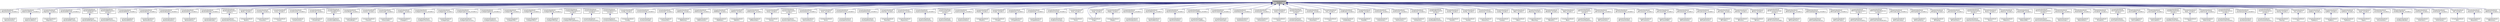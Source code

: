 digraph "Compiler/boot/build/Flags.h"
{
  edge [fontname="Helvetica",fontsize="10",labelfontname="Helvetica",labelfontsize="10"];
  node [fontname="Helvetica",fontsize="10",shape=record];
  Node6 [label="Compiler/boot/build\l/Flags.h",height=0.2,width=0.4,color="black", fillcolor="grey75", style="filled", fontcolor="black"];
  Node6 -> Node7 [dir="back",color="midnightblue",fontsize="10",style="solid",fontname="Helvetica"];
  Node7 [label="Compiler/boot/build\l/AbsynDumpTpl_includes.h",height=0.2,width=0.4,color="black", fillcolor="white", style="filled",URL="$d0/d09/_absyn_dump_tpl__includes_8h.html"];
  Node7 -> Node8 [dir="back",color="midnightblue",fontsize="10",style="solid",fontname="Helvetica"];
  Node8 [label="Compiler/boot/build\l/AbsynDumpTpl.c",height=0.2,width=0.4,color="black", fillcolor="white", style="filled",URL="$d8/d18/_absyn_dump_tpl_8c.html"];
  Node6 -> Node9 [dir="back",color="midnightblue",fontsize="10",style="solid",fontname="Helvetica"];
  Node9 [label="Compiler/boot/build\l/AdjacencyMatrix_includes.h",height=0.2,width=0.4,color="black", fillcolor="white", style="filled",URL="$d6/ddb/_adjacency_matrix__includes_8h.html"];
  Node9 -> Node10 [dir="back",color="midnightblue",fontsize="10",style="solid",fontname="Helvetica"];
  Node10 [label="Compiler/boot/build\l/AdjacencyMatrix.c",height=0.2,width=0.4,color="black", fillcolor="white", style="filled",URL="$db/d1c/_adjacency_matrix_8c.html"];
  Node6 -> Node11 [dir="back",color="midnightblue",fontsize="10",style="solid",fontname="Helvetica"];
  Node11 [label="Compiler/boot/build\l/Algorithm_includes.h",height=0.2,width=0.4,color="black", fillcolor="white", style="filled",URL="$d9/de3/_algorithm__includes_8h.html"];
  Node11 -> Node12 [dir="back",color="midnightblue",fontsize="10",style="solid",fontname="Helvetica"];
  Node12 [label="Compiler/boot/build\l/Algorithm.c",height=0.2,width=0.4,color="black", fillcolor="white", style="filled",URL="$d7/dda/_algorithm_8c.html"];
  Node6 -> Node13 [dir="back",color="midnightblue",fontsize="10",style="solid",fontname="Helvetica"];
  Node13 [label="Compiler/boot/build\l/BackendDAECreate_includes.h",height=0.2,width=0.4,color="black", fillcolor="white", style="filled",URL="$df/ddd/_backend_d_a_e_create__includes_8h.html"];
  Node13 -> Node14 [dir="back",color="midnightblue",fontsize="10",style="solid",fontname="Helvetica"];
  Node14 [label="Compiler/boot/build\l/BackendDAECreate.c",height=0.2,width=0.4,color="black", fillcolor="white", style="filled",URL="$d7/d3b/_backend_d_a_e_create_8c.html"];
  Node6 -> Node15 [dir="back",color="midnightblue",fontsize="10",style="solid",fontname="Helvetica"];
  Node15 [label="Compiler/boot/build\l/BackendDAEOptimize\l_includes.h",height=0.2,width=0.4,color="black", fillcolor="white", style="filled",URL="$de/df7/_backend_d_a_e_optimize__includes_8h.html"];
  Node15 -> Node16 [dir="back",color="midnightblue",fontsize="10",style="solid",fontname="Helvetica"];
  Node16 [label="Compiler/boot/build\l/BackendDAEOptimize.c",height=0.2,width=0.4,color="black", fillcolor="white", style="filled",URL="$de/d7d/_backend_d_a_e_optimize_8c.html"];
  Node6 -> Node17 [dir="back",color="midnightblue",fontsize="10",style="solid",fontname="Helvetica"];
  Node17 [label="Compiler/boot/build\l/BackendDAETransform\l_includes.h",height=0.2,width=0.4,color="black", fillcolor="white", style="filled",URL="$df/dd6/_backend_d_a_e_transform__includes_8h.html"];
  Node17 -> Node18 [dir="back",color="midnightblue",fontsize="10",style="solid",fontname="Helvetica"];
  Node18 [label="Compiler/boot/build\l/BackendDAETransform.c",height=0.2,width=0.4,color="black", fillcolor="white", style="filled",URL="$da/da1/_backend_d_a_e_transform_8c.html"];
  Node6 -> Node19 [dir="back",color="midnightblue",fontsize="10",style="solid",fontname="Helvetica"];
  Node19 [label="Compiler/boot/build\l/BackendDAEUtil_includes.h",height=0.2,width=0.4,color="black", fillcolor="white", style="filled",URL="$d1/d86/_backend_d_a_e_util__includes_8h.html"];
  Node19 -> Node20 [dir="back",color="midnightblue",fontsize="10",style="solid",fontname="Helvetica"];
  Node20 [label="Compiler/boot/build\l/BackendDAEUtil.c",height=0.2,width=0.4,color="black", fillcolor="white", style="filled",URL="$d4/dac/_backend_d_a_e_util_8c.html"];
  Node6 -> Node21 [dir="back",color="midnightblue",fontsize="10",style="solid",fontname="Helvetica"];
  Node21 [label="Compiler/boot/build\l/BackendDump_includes.h",height=0.2,width=0.4,color="black", fillcolor="white", style="filled",URL="$d3/d69/_backend_dump__includes_8h.html"];
  Node21 -> Node22 [dir="back",color="midnightblue",fontsize="10",style="solid",fontname="Helvetica"];
  Node22 [label="Compiler/boot/build\l/BackendDump.c",height=0.2,width=0.4,color="black", fillcolor="white", style="filled",URL="$d0/df5/_backend_dump_8c.html"];
  Node6 -> Node23 [dir="back",color="midnightblue",fontsize="10",style="solid",fontname="Helvetica"];
  Node23 [label="Compiler/boot/build\l/BackendEquation_includes.h",height=0.2,width=0.4,color="black", fillcolor="white", style="filled",URL="$de/d27/_backend_equation__includes_8h.html"];
  Node23 -> Node24 [dir="back",color="midnightblue",fontsize="10",style="solid",fontname="Helvetica"];
  Node24 [label="Compiler/boot/build\l/BackendEquation.c",height=0.2,width=0.4,color="black", fillcolor="white", style="filled",URL="$d2/ddf/_backend_equation_8c.html"];
  Node6 -> Node25 [dir="back",color="midnightblue",fontsize="10",style="solid",fontname="Helvetica"];
  Node25 [label="Compiler/boot/build\l/BackendInline_includes.h",height=0.2,width=0.4,color="black", fillcolor="white", style="filled",URL="$d8/d70/_backend_inline__includes_8h.html"];
  Node25 -> Node26 [dir="back",color="midnightblue",fontsize="10",style="solid",fontname="Helvetica"];
  Node26 [label="Compiler/boot/build\l/BackendInline.c",height=0.2,width=0.4,color="black", fillcolor="white", style="filled",URL="$d0/d9b/_backend_inline_8c.html"];
  Node6 -> Node27 [dir="back",color="midnightblue",fontsize="10",style="solid",fontname="Helvetica"];
  Node27 [label="Compiler/boot/build\l/BackendVariable_includes.h",height=0.2,width=0.4,color="black", fillcolor="white", style="filled",URL="$df/df6/_backend_variable__includes_8h.html"];
  Node27 -> Node28 [dir="back",color="midnightblue",fontsize="10",style="solid",fontname="Helvetica"];
  Node28 [label="Compiler/boot/build\l/BackendVariable.c",height=0.2,width=0.4,color="black", fillcolor="white", style="filled",URL="$dd/db3/_backend_variable_8c.html"];
  Node6 -> Node29 [dir="back",color="midnightblue",fontsize="10",style="solid",fontname="Helvetica"];
  Node29 [label="Compiler/boot/build\l/BackendVarTransform\l_includes.h",height=0.2,width=0.4,color="black", fillcolor="white", style="filled",URL="$d3/dab/_backend_var_transform__includes_8h.html"];
  Node29 -> Node30 [dir="back",color="midnightblue",fontsize="10",style="solid",fontname="Helvetica"];
  Node30 [label="Compiler/boot/build\l/BackendVarTransform.c",height=0.2,width=0.4,color="black", fillcolor="white", style="filled",URL="$db/dee/_backend_var_transform_8c.html"];
  Node6 -> Node31 [dir="back",color="midnightblue",fontsize="10",style="solid",fontname="Helvetica"];
  Node31 [label="Compiler/boot/build\l/Builtin_includes.h",height=0.2,width=0.4,color="black", fillcolor="white", style="filled",URL="$d6/d12/_builtin__includes_8h.html"];
  Node31 -> Node32 [dir="back",color="midnightblue",fontsize="10",style="solid",fontname="Helvetica"];
  Node32 [label="Compiler/boot/build\l/Builtin.c",height=0.2,width=0.4,color="black", fillcolor="white", style="filled",URL="$d4/d60/_builtin_8c.html"];
  Node6 -> Node33 [dir="back",color="midnightblue",fontsize="10",style="solid",fontname="Helvetica"];
  Node33 [label="Compiler/boot/build\l/Causalize_includes.h",height=0.2,width=0.4,color="black", fillcolor="white", style="filled",URL="$d2/da4/_causalize__includes_8h.html"];
  Node33 -> Node34 [dir="back",color="midnightblue",fontsize="10",style="solid",fontname="Helvetica"];
  Node34 [label="Compiler/boot/build\l/Causalize.c",height=0.2,width=0.4,color="black", fillcolor="white", style="filled",URL="$d3/d5d/_causalize_8c.html"];
  Node6 -> Node35 [dir="back",color="midnightblue",fontsize="10",style="solid",fontname="Helvetica"];
  Node35 [label="Compiler/boot/build\l/Ceval_includes.h",height=0.2,width=0.4,color="black", fillcolor="white", style="filled",URL="$d4/d51/_ceval__includes_8h.html"];
  Node35 -> Node36 [dir="back",color="midnightblue",fontsize="10",style="solid",fontname="Helvetica"];
  Node36 [label="Compiler/boot/build\l/Ceval.c",height=0.2,width=0.4,color="black", fillcolor="white", style="filled",URL="$de/d71/_ceval_8c.html"];
  Node6 -> Node37 [dir="back",color="midnightblue",fontsize="10",style="solid",fontname="Helvetica"];
  Node37 [label="Compiler/boot/build\l/CevalFunction_includes.h",height=0.2,width=0.4,color="black", fillcolor="white", style="filled",URL="$d6/d3f/_ceval_function__includes_8h.html"];
  Node37 -> Node38 [dir="back",color="midnightblue",fontsize="10",style="solid",fontname="Helvetica"];
  Node38 [label="Compiler/boot/build\l/CevalFunction.c",height=0.2,width=0.4,color="black", fillcolor="white", style="filled",URL="$d4/d57/_ceval_function_8c.html"];
  Node6 -> Node39 [dir="back",color="midnightblue",fontsize="10",style="solid",fontname="Helvetica"];
  Node39 [label="Compiler/boot/build\l/CevalScript_includes.h",height=0.2,width=0.4,color="black", fillcolor="white", style="filled",URL="$d1/d55/_ceval_script__includes_8h.html"];
  Node39 -> Node40 [dir="back",color="midnightblue",fontsize="10",style="solid",fontname="Helvetica"];
  Node40 [label="Compiler/boot/build\l/CevalScript.c",height=0.2,width=0.4,color="black", fillcolor="white", style="filled",URL="$d6/d82/_ceval_script_8c.html"];
  Node6 -> Node41 [dir="back",color="midnightblue",fontsize="10",style="solid",fontname="Helvetica"];
  Node41 [label="Compiler/boot/build\l/CevalScriptBackend\l_includes.h",height=0.2,width=0.4,color="black", fillcolor="white", style="filled",URL="$df/d81/_ceval_script_backend__includes_8h.html"];
  Node41 -> Node42 [dir="back",color="midnightblue",fontsize="10",style="solid",fontname="Helvetica"];
  Node42 [label="Compiler/boot/build\l/CevalScriptBackend.c",height=0.2,width=0.4,color="black", fillcolor="white", style="filled",URL="$d8/de6/_ceval_script_backend_8c.html"];
  Node6 -> Node43 [dir="back",color="midnightblue",fontsize="10",style="solid",fontname="Helvetica"];
  Node43 [label="Compiler/boot/build\l/CheckModel_includes.h",height=0.2,width=0.4,color="black", fillcolor="white", style="filled",URL="$d8/d6d/_check_model__includes_8h.html"];
  Node43 -> Node44 [dir="back",color="midnightblue",fontsize="10",style="solid",fontname="Helvetica"];
  Node44 [label="Compiler/boot/build\l/CheckModel.c",height=0.2,width=0.4,color="black", fillcolor="white", style="filled",URL="$d1/d2f/_check_model_8c.html"];
  Node6 -> Node45 [dir="back",color="midnightblue",fontsize="10",style="solid",fontname="Helvetica"];
  Node45 [label="Compiler/boot/build\l/ClassInf_includes.h",height=0.2,width=0.4,color="black", fillcolor="white", style="filled",URL="$df/dd1/_class_inf__includes_8h.html"];
  Node45 -> Node46 [dir="back",color="midnightblue",fontsize="10",style="solid",fontname="Helvetica"];
  Node46 [label="Compiler/boot/build\l/ClassInf.c",height=0.2,width=0.4,color="black", fillcolor="white", style="filled",URL="$d4/d47/_class_inf_8c.html"];
  Node6 -> Node47 [dir="back",color="midnightblue",fontsize="10",style="solid",fontname="Helvetica"];
  Node47 [label="Compiler/boot/build\l/ClassLoader_includes.h",height=0.2,width=0.4,color="black", fillcolor="white", style="filled",URL="$df/d2f/_class_loader__includes_8h.html"];
  Node47 -> Node48 [dir="back",color="midnightblue",fontsize="10",style="solid",fontname="Helvetica"];
  Node48 [label="Compiler/boot/build\l/ClassLoader.c",height=0.2,width=0.4,color="black", fillcolor="white", style="filled",URL="$db/da3/_class_loader_8c.html"];
  Node6 -> Node49 [dir="back",color="midnightblue",fontsize="10",style="solid",fontname="Helvetica"];
  Node49 [label="Compiler/boot/build\l/CodegenC_includes.h",height=0.2,width=0.4,color="black", fillcolor="white", style="filled",URL="$d0/d8c/_codegen_c__includes_8h.html"];
  Node49 -> Node50 [dir="back",color="midnightblue",fontsize="10",style="solid",fontname="Helvetica"];
  Node50 [label="Compiler/boot/build\l/CodegenC.c",height=0.2,width=0.4,color="black", fillcolor="white", style="filled",URL="$d4/ddb/_codegen_c_8c.html"];
  Node6 -> Node51 [dir="back",color="midnightblue",fontsize="10",style="solid",fontname="Helvetica"];
  Node51 [label="Compiler/boot/build\l/CodegenCFunctions_includes.h",height=0.2,width=0.4,color="black", fillcolor="white", style="filled",URL="$da/d48/_codegen_c_functions__includes_8h.html"];
  Node51 -> Node52 [dir="back",color="midnightblue",fontsize="10",style="solid",fontname="Helvetica"];
  Node52 [label="Compiler/boot/build\l/CodegenCFunctions.c",height=0.2,width=0.4,color="black", fillcolor="white", style="filled",URL="$de/df6/_codegen_c_functions_8c.html"];
  Node6 -> Node53 [dir="back",color="midnightblue",fontsize="10",style="solid",fontname="Helvetica"];
  Node53 [label="Compiler/boot/build\l/CodegenCpp_includes.h",height=0.2,width=0.4,color="black", fillcolor="white", style="filled",URL="$d0/d4c/_codegen_cpp__includes_8h.html"];
  Node53 -> Node54 [dir="back",color="midnightblue",fontsize="10",style="solid",fontname="Helvetica"];
  Node54 [label="Compiler/boot/build\l/CodegenCpp.c",height=0.2,width=0.4,color="black", fillcolor="white", style="filled",URL="$d0/df9/_codegen_cpp_8c.html"];
  Node6 -> Node55 [dir="back",color="midnightblue",fontsize="10",style="solid",fontname="Helvetica"];
  Node55 [label="Compiler/boot/build\l/CodegenCppCommon_includes.h",height=0.2,width=0.4,color="black", fillcolor="white", style="filled",URL="$da/db9/_codegen_cpp_common__includes_8h.html"];
  Node55 -> Node56 [dir="back",color="midnightblue",fontsize="10",style="solid",fontname="Helvetica"];
  Node56 [label="Compiler/boot/build\l/CodegenCppCommon.c",height=0.2,width=0.4,color="black", fillcolor="white", style="filled",URL="$df/da2/_codegen_cpp_common_8c.html"];
  Node6 -> Node57 [dir="back",color="midnightblue",fontsize="10",style="solid",fontname="Helvetica"];
  Node57 [label="Compiler/boot/build\l/CodegenCppHpcom_includes.h",height=0.2,width=0.4,color="black", fillcolor="white", style="filled",URL="$de/ddc/_codegen_cpp_hpcom__includes_8h.html"];
  Node57 -> Node58 [dir="back",color="midnightblue",fontsize="10",style="solid",fontname="Helvetica"];
  Node58 [label="Compiler/boot/build\l/CodegenCppHpcom.c",height=0.2,width=0.4,color="black", fillcolor="white", style="filled",URL="$df/ddf/_codegen_cpp_hpcom_8c.html"];
  Node6 -> Node59 [dir="back",color="midnightblue",fontsize="10",style="solid",fontname="Helvetica"];
  Node59 [label="Compiler/boot/build\l/CodegenFMU_includes.h",height=0.2,width=0.4,color="black", fillcolor="white", style="filled",URL="$d6/d6a/_codegen_f_m_u__includes_8h.html"];
  Node59 -> Node60 [dir="back",color="midnightblue",fontsize="10",style="solid",fontname="Helvetica"];
  Node60 [label="Compiler/boot/build\l/CodegenFMU.c",height=0.2,width=0.4,color="black", fillcolor="white", style="filled",URL="$de/dab/_codegen_f_m_u_8c.html"];
  Node6 -> Node61 [dir="back",color="midnightblue",fontsize="10",style="solid",fontname="Helvetica"];
  Node61 [label="Compiler/boot/build\l/CodegenFMU2_includes.h",height=0.2,width=0.4,color="black", fillcolor="white", style="filled",URL="$d6/d27/_codegen_f_m_u2__includes_8h.html"];
  Node61 -> Node62 [dir="back",color="midnightblue",fontsize="10",style="solid",fontname="Helvetica"];
  Node62 [label="Compiler/boot/build\l/CodegenFMU2.c",height=0.2,width=0.4,color="black", fillcolor="white", style="filled",URL="$d7/d7b/_codegen_f_m_u2_8c.html"];
  Node6 -> Node63 [dir="back",color="midnightblue",fontsize="10",style="solid",fontname="Helvetica"];
  Node63 [label="Compiler/boot/build\l/CodegenFMUCpp_includes.h",height=0.2,width=0.4,color="black", fillcolor="white", style="filled",URL="$d6/df0/_codegen_f_m_u_cpp__includes_8h.html"];
  Node63 -> Node64 [dir="back",color="midnightblue",fontsize="10",style="solid",fontname="Helvetica"];
  Node64 [label="Compiler/boot/build\l/CodegenFMUCpp.c",height=0.2,width=0.4,color="black", fillcolor="white", style="filled",URL="$de/df5/_codegen_f_m_u_cpp_8c.html"];
  Node6 -> Node65 [dir="back",color="midnightblue",fontsize="10",style="solid",fontname="Helvetica"];
  Node65 [label="Compiler/boot/build\l/CodegenFMUCppHpcom\l_includes.h",height=0.2,width=0.4,color="black", fillcolor="white", style="filled",URL="$d4/d61/_codegen_f_m_u_cpp_hpcom__includes_8h.html"];
  Node65 -> Node66 [dir="back",color="midnightblue",fontsize="10",style="solid",fontname="Helvetica"];
  Node66 [label="Compiler/boot/build\l/CodegenFMUCppHpcom.c",height=0.2,width=0.4,color="black", fillcolor="white", style="filled",URL="$de/da8/_codegen_f_m_u_cpp_hpcom_8c.html"];
  Node6 -> Node67 [dir="back",color="midnightblue",fontsize="10",style="solid",fontname="Helvetica"];
  Node67 [label="Compiler/boot/build\l/CommonSubExpression\l_includes.h",height=0.2,width=0.4,color="black", fillcolor="white", style="filled",URL="$db/d39/_common_sub_expression__includes_8h.html"];
  Node67 -> Node68 [dir="back",color="midnightblue",fontsize="10",style="solid",fontname="Helvetica"];
  Node68 [label="Compiler/boot/build\l/CommonSubExpression.c",height=0.2,width=0.4,color="black", fillcolor="white", style="filled",URL="$df/d4e/_common_sub_expression_8c.html"];
  Node6 -> Node69 [dir="back",color="midnightblue",fontsize="10",style="solid",fontname="Helvetica"];
  Node69 [label="Compiler/boot/build\l/ComponentReference\l_includes.h",height=0.2,width=0.4,color="black", fillcolor="white", style="filled",URL="$d0/dac/_component_reference__includes_8h.html"];
  Node69 -> Node70 [dir="back",color="midnightblue",fontsize="10",style="solid",fontname="Helvetica"];
  Node70 [label="Compiler/boot/build\l/ComponentReference.c",height=0.2,width=0.4,color="black", fillcolor="white", style="filled",URL="$d9/d14/_component_reference_8c.html"];
  Node6 -> Node71 [dir="back",color="midnightblue",fontsize="10",style="solid",fontname="Helvetica"];
  Node71 [label="Compiler/boot/build\l/Config_includes.h",height=0.2,width=0.4,color="black", fillcolor="white", style="filled",URL="$dc/dff/_config__includes_8h.html"];
  Node71 -> Node72 [dir="back",color="midnightblue",fontsize="10",style="solid",fontname="Helvetica"];
  Node72 [label="Compiler/boot/build\l/Config.c",height=0.2,width=0.4,color="black", fillcolor="white", style="filled",URL="$d1/d5c/_config_8c.html"];
  Node6 -> Node73 [dir="back",color="midnightblue",fontsize="10",style="solid",fontname="Helvetica"];
  Node73 [label="Compiler/boot/build\l/ConnectionGraph_includes.h",height=0.2,width=0.4,color="black", fillcolor="white", style="filled",URL="$d5/d3a/_connection_graph__includes_8h.html"];
  Node73 -> Node74 [dir="back",color="midnightblue",fontsize="10",style="solid",fontname="Helvetica"];
  Node74 [label="Compiler/boot/build\l/ConnectionGraph.c",height=0.2,width=0.4,color="black", fillcolor="white", style="filled",URL="$d9/d4c/_connection_graph_8c.html"];
  Node6 -> Node75 [dir="back",color="midnightblue",fontsize="10",style="solid",fontname="Helvetica"];
  Node75 [label="Compiler/boot/build\l/ConnectUtil_includes.h",height=0.2,width=0.4,color="black", fillcolor="white", style="filled",URL="$dc/d47/_connect_util__includes_8h.html"];
  Node75 -> Node76 [dir="back",color="midnightblue",fontsize="10",style="solid",fontname="Helvetica"];
  Node76 [label="Compiler/boot/build\l/ConnectUtil.c",height=0.2,width=0.4,color="black", fillcolor="white", style="filled",URL="$d3/d5a/_connect_util_8c.html"];
  Node6 -> Node77 [dir="back",color="midnightblue",fontsize="10",style="solid",fontname="Helvetica"];
  Node77 [label="Compiler/boot/build\l/DAEDump_includes.h",height=0.2,width=0.4,color="black", fillcolor="white", style="filled",URL="$d4/dfa/_d_a_e_dump__includes_8h.html"];
  Node77 -> Node78 [dir="back",color="midnightblue",fontsize="10",style="solid",fontname="Helvetica"];
  Node78 [label="Compiler/boot/build\l/DAEDump.c",height=0.2,width=0.4,color="black", fillcolor="white", style="filled",URL="$d6/de3/_d_a_e_dump_8c.html"];
  Node6 -> Node79 [dir="back",color="midnightblue",fontsize="10",style="solid",fontname="Helvetica"];
  Node79 [label="Compiler/boot/build\l/DAEDumpTpl_includes.h",height=0.2,width=0.4,color="black", fillcolor="white", style="filled",URL="$d8/dee/_d_a_e_dump_tpl__includes_8h.html"];
  Node79 -> Node80 [dir="back",color="midnightblue",fontsize="10",style="solid",fontname="Helvetica"];
  Node80 [label="Compiler/boot/build\l/DAEDumpTpl.c",height=0.2,width=0.4,color="black", fillcolor="white", style="filled",URL="$dd/d24/_d_a_e_dump_tpl_8c.html"];
  Node6 -> Node81 [dir="back",color="midnightblue",fontsize="10",style="solid",fontname="Helvetica"];
  Node81 [label="Compiler/boot/build\l/DAEMode_includes.h",height=0.2,width=0.4,color="black", fillcolor="white", style="filled",URL="$dd/de0/_d_a_e_mode__includes_8h.html"];
  Node81 -> Node82 [dir="back",color="midnightblue",fontsize="10",style="solid",fontname="Helvetica"];
  Node82 [label="Compiler/boot/build\l/DAEMode.c",height=0.2,width=0.4,color="black", fillcolor="white", style="filled",URL="$de/d51/_d_a_e_mode_8c.html"];
  Node6 -> Node83 [dir="back",color="midnightblue",fontsize="10",style="solid",fontname="Helvetica"];
  Node83 [label="Compiler/boot/build\l/DAEUtil_includes.h",height=0.2,width=0.4,color="black", fillcolor="white", style="filled",URL="$dd/db4/_d_a_e_util__includes_8h.html"];
  Node83 -> Node84 [dir="back",color="midnightblue",fontsize="10",style="solid",fontname="Helvetica"];
  Node84 [label="Compiler/boot/build\l/DAEUtil.c",height=0.2,width=0.4,color="black", fillcolor="white", style="filled",URL="$d0/d29/_d_a_e_util_8c.html"];
  Node6 -> Node85 [dir="back",color="midnightblue",fontsize="10",style="solid",fontname="Helvetica"];
  Node85 [label="Compiler/boot/build\l/Differentiate_includes.h",height=0.2,width=0.4,color="black", fillcolor="white", style="filled",URL="$d1/db0/_differentiate__includes_8h.html"];
  Node85 -> Node86 [dir="back",color="midnightblue",fontsize="10",style="solid",fontname="Helvetica"];
  Node86 [label="Compiler/boot/build\l/Differentiate.c",height=0.2,width=0.4,color="black", fillcolor="white", style="filled",URL="$d1/dcb/_differentiate_8c.html"];
  Node6 -> Node87 [dir="back",color="midnightblue",fontsize="10",style="solid",fontname="Helvetica"];
  Node87 [label="Compiler/boot/build\l/Dump_includes.h",height=0.2,width=0.4,color="black", fillcolor="white", style="filled",URL="$d1/dc7/_dump__includes_8h.html"];
  Node87 -> Node88 [dir="back",color="midnightblue",fontsize="10",style="solid",fontname="Helvetica"];
  Node88 [label="Compiler/boot/build\l/Dump.c",height=0.2,width=0.4,color="black", fillcolor="white", style="filled",URL="$d8/d4d/_dump_8c.html"];
  Node6 -> Node89 [dir="back",color="midnightblue",fontsize="10",style="solid",fontname="Helvetica"];
  Node89 [label="Compiler/boot/build\l/DynamicOptimization\l_includes.h",height=0.2,width=0.4,color="black", fillcolor="white", style="filled",URL="$d4/d42/_dynamic_optimization__includes_8h.html"];
  Node89 -> Node90 [dir="back",color="midnightblue",fontsize="10",style="solid",fontname="Helvetica"];
  Node90 [label="Compiler/boot/build\l/DynamicOptimization.c",height=0.2,width=0.4,color="black", fillcolor="white", style="filled",URL="$d7/dce/_dynamic_optimization_8c.html"];
  Node6 -> Node91 [dir="back",color="midnightblue",fontsize="10",style="solid",fontname="Helvetica"];
  Node91 [label="Compiler/boot/build\l/ElementSource_includes.h",height=0.2,width=0.4,color="black", fillcolor="white", style="filled",URL="$d7/dc3/_element_source__includes_8h.html"];
  Node91 -> Node92 [dir="back",color="midnightblue",fontsize="10",style="solid",fontname="Helvetica"];
  Node92 [label="Compiler/boot/build\l/ElementSource.c",height=0.2,width=0.4,color="black", fillcolor="white", style="filled",URL="$dc/dd3/_element_source_8c.html"];
  Node6 -> Node93 [dir="back",color="midnightblue",fontsize="10",style="solid",fontname="Helvetica"];
  Node93 [label="Compiler/boot/build\l/Error_includes.h",height=0.2,width=0.4,color="black", fillcolor="white", style="filled",URL="$de/dc2/_error__includes_8h.html"];
  Node93 -> Node94 [dir="back",color="midnightblue",fontsize="10",style="solid",fontname="Helvetica"];
  Node94 [label="Compiler/boot/build\l/Error.c",height=0.2,width=0.4,color="black", fillcolor="white", style="filled",URL="$db/da1/_compiler_2boot_2build_2error_8c.html"];
  Node6 -> Node95 [dir="back",color="midnightblue",fontsize="10",style="solid",fontname="Helvetica"];
  Node95 [label="Compiler/boot/build\l/EvaluateFunctions_includes.h",height=0.2,width=0.4,color="black", fillcolor="white", style="filled",URL="$d7/d25/_evaluate_functions__includes_8h.html"];
  Node95 -> Node96 [dir="back",color="midnightblue",fontsize="10",style="solid",fontname="Helvetica"];
  Node96 [label="Compiler/boot/build\l/EvaluateFunctions.c",height=0.2,width=0.4,color="black", fillcolor="white", style="filled",URL="$d3/d4a/_evaluate_functions_8c.html"];
  Node6 -> Node97 [dir="back",color="midnightblue",fontsize="10",style="solid",fontname="Helvetica"];
  Node97 [label="Compiler/boot/build\l/EvaluateParameter_includes.h",height=0.2,width=0.4,color="black", fillcolor="white", style="filled",URL="$df/dde/_evaluate_parameter__includes_8h.html"];
  Node97 -> Node98 [dir="back",color="midnightblue",fontsize="10",style="solid",fontname="Helvetica"];
  Node98 [label="Compiler/boot/build\l/EvaluateParameter.c",height=0.2,width=0.4,color="black", fillcolor="white", style="filled",URL="$d1/d5c/_evaluate_parameter_8c.html"];
  Node6 -> Node99 [dir="back",color="midnightblue",fontsize="10",style="solid",fontname="Helvetica"];
  Node99 [label="Compiler/boot/build\l/ExecStat_includes.h",height=0.2,width=0.4,color="black", fillcolor="white", style="filled",URL="$d8/d66/_exec_stat__includes_8h.html"];
  Node99 -> Node100 [dir="back",color="midnightblue",fontsize="10",style="solid",fontname="Helvetica"];
  Node100 [label="Compiler/boot/build\l/ExecStat.c",height=0.2,width=0.4,color="black", fillcolor="white", style="filled",URL="$df/ded/_exec_stat_8c.html"];
  Node6 -> Node101 [dir="back",color="midnightblue",fontsize="10",style="solid",fontname="Helvetica"];
  Node101 [label="Compiler/boot/build\l/Expression_includes.h",height=0.2,width=0.4,color="black", fillcolor="white", style="filled",URL="$de/d1a/_expression__includes_8h.html"];
  Node101 -> Node102 [dir="back",color="midnightblue",fontsize="10",style="solid",fontname="Helvetica"];
  Node102 [label="Compiler/boot/build\l/Expression.c",height=0.2,width=0.4,color="black", fillcolor="white", style="filled",URL="$d1/d08/_expression_8c.html"];
  Node6 -> Node103 [dir="back",color="midnightblue",fontsize="10",style="solid",fontname="Helvetica"];
  Node103 [label="Compiler/boot/build\l/ExpressionDumpTpl_includes.h",height=0.2,width=0.4,color="black", fillcolor="white", style="filled",URL="$d6/d43/_expression_dump_tpl__includes_8h.html"];
  Node103 -> Node104 [dir="back",color="midnightblue",fontsize="10",style="solid",fontname="Helvetica"];
  Node104 [label="Compiler/boot/build\l/ExpressionDumpTpl.c",height=0.2,width=0.4,color="black", fillcolor="white", style="filled",URL="$d3/d40/_expression_dump_tpl_8c.html"];
  Node6 -> Node105 [dir="back",color="midnightblue",fontsize="10",style="solid",fontname="Helvetica"];
  Node105 [label="Compiler/boot/build\l/ExpressionSimplify\l_includes.h",height=0.2,width=0.4,color="black", fillcolor="white", style="filled",URL="$da/dd8/_expression_simplify__includes_8h.html"];
  Node105 -> Node106 [dir="back",color="midnightblue",fontsize="10",style="solid",fontname="Helvetica"];
  Node106 [label="Compiler/boot/build\l/ExpressionSimplify.c",height=0.2,width=0.4,color="black", fillcolor="white", style="filled",URL="$d3/da5/_expression_simplify_8c.html"];
  Node6 -> Node107 [dir="back",color="midnightblue",fontsize="10",style="solid",fontname="Helvetica"];
  Node107 [label="Compiler/boot/build\l/ExpressionSolve_includes.h",height=0.2,width=0.4,color="black", fillcolor="white", style="filled",URL="$da/d8b/_expression_solve__includes_8h.html"];
  Node107 -> Node108 [dir="back",color="midnightblue",fontsize="10",style="solid",fontname="Helvetica"];
  Node108 [label="Compiler/boot/build\l/ExpressionSolve.c",height=0.2,width=0.4,color="black", fillcolor="white", style="filled",URL="$d1/d87/_expression_solve_8c.html"];
  Node6 -> Node109 [dir="back",color="midnightblue",fontsize="10",style="solid",fontname="Helvetica"];
  Node109 [label="Compiler/boot/build\l/FBuiltin_includes.h",height=0.2,width=0.4,color="black", fillcolor="white", style="filled",URL="$dc/d74/_f_builtin__includes_8h.html"];
  Node109 -> Node110 [dir="back",color="midnightblue",fontsize="10",style="solid",fontname="Helvetica"];
  Node110 [label="Compiler/boot/build\l/FBuiltin.c",height=0.2,width=0.4,color="black", fillcolor="white", style="filled",URL="$d7/d1c/_f_builtin_8c.html"];
  Node6 -> Node111 [dir="back",color="midnightblue",fontsize="10",style="solid",fontname="Helvetica"];
  Node111 [label="Compiler/boot/build\l/FGraph_includes.h",height=0.2,width=0.4,color="black", fillcolor="white", style="filled",URL="$d3/d9b/_f_graph__includes_8h.html"];
  Node111 -> Node112 [dir="back",color="midnightblue",fontsize="10",style="solid",fontname="Helvetica"];
  Node112 [label="Compiler/boot/build\l/FGraph.c",height=0.2,width=0.4,color="black", fillcolor="white", style="filled",URL="$d8/de4/_f_graph_8c.html"];
  Node6 -> Node113 [dir="back",color="midnightblue",fontsize="10",style="solid",fontname="Helvetica"];
  Node113 [label="Compiler/boot/build\l/FGraphDump_includes.h",height=0.2,width=0.4,color="black", fillcolor="white", style="filled",URL="$db/d52/_f_graph_dump__includes_8h.html"];
  Node113 -> Node114 [dir="back",color="midnightblue",fontsize="10",style="solid",fontname="Helvetica"];
  Node114 [label="Compiler/boot/build\l/FGraphDump.c",height=0.2,width=0.4,color="black", fillcolor="white", style="filled",URL="$de/d20/_f_graph_dump_8c.html"];
  Node6 -> Node115 [dir="back",color="midnightblue",fontsize="10",style="solid",fontname="Helvetica"];
  Node115 [label="Compiler/boot/build\l/FGraphStream_includes.h",height=0.2,width=0.4,color="black", fillcolor="white", style="filled",URL="$d7/d5a/_f_graph_stream__includes_8h.html"];
  Node115 -> Node116 [dir="back",color="midnightblue",fontsize="10",style="solid",fontname="Helvetica"];
  Node116 [label="Compiler/boot/build\l/FGraphStream.c",height=0.2,width=0.4,color="black", fillcolor="white", style="filled",URL="$db/d5a/_f_graph_stream_8c.html"];
  Node6 -> Node117 [dir="back",color="midnightblue",fontsize="10",style="solid",fontname="Helvetica"];
  Node117 [label="Compiler/boot/build\l/FindZeroCrossings_includes.h",height=0.2,width=0.4,color="black", fillcolor="white", style="filled",URL="$d4/da3/_find_zero_crossings__includes_8h.html"];
  Node117 -> Node118 [dir="back",color="midnightblue",fontsize="10",style="solid",fontname="Helvetica"];
  Node118 [label="Compiler/boot/build\l/FindZeroCrossings.c",height=0.2,width=0.4,color="black", fillcolor="white", style="filled",URL="$dc/d5a/_find_zero_crossings_8c.html"];
  Node6 -> Node119 [dir="back",color="midnightblue",fontsize="10",style="solid",fontname="Helvetica"];
  Node119 [label="Compiler/boot/build\l/FInst_includes.h",height=0.2,width=0.4,color="black", fillcolor="white", style="filled",URL="$de/dcd/_f_inst__includes_8h.html"];
  Node119 -> Node120 [dir="back",color="midnightblue",fontsize="10",style="solid",fontname="Helvetica"];
  Node120 [label="Compiler/boot/build\l/FInst.c",height=0.2,width=0.4,color="black", fillcolor="white", style="filled",URL="$d4/d31/_f_inst_8c.html"];
  Node6 -> Node121 [dir="back",color="midnightblue",fontsize="10",style="solid",fontname="Helvetica"];
  Node121 [label="Compiler/boot/build\l/Flags.c",height=0.2,width=0.4,color="black", fillcolor="white", style="filled",URL="$d3/db3/_flags_8c.html"];
  Node6 -> Node122 [dir="back",color="midnightblue",fontsize="10",style="solid",fontname="Helvetica"];
  Node122 [label="Compiler/boot/build\l/Flags_includes.h",height=0.2,width=0.4,color="black", fillcolor="white", style="filled",URL="$d5/dde/_flags__includes_8h.html"];
  Node122 -> Node121 [dir="back",color="midnightblue",fontsize="10",style="solid",fontname="Helvetica"];
  Node6 -> Node123 [dir="back",color="midnightblue",fontsize="10",style="solid",fontname="Helvetica"];
  Node123 [label="Compiler/boot/build\l/FNode_includes.h",height=0.2,width=0.4,color="black", fillcolor="white", style="filled",URL="$d9/d02/_f_node__includes_8h.html"];
  Node123 -> Node124 [dir="back",color="midnightblue",fontsize="10",style="solid",fontname="Helvetica"];
  Node124 [label="Compiler/boot/build\l/FNode.c",height=0.2,width=0.4,color="black", fillcolor="white", style="filled",URL="$d2/d0f/_f_node_8c.html"];
  Node6 -> Node125 [dir="back",color="midnightblue",fontsize="10",style="solid",fontname="Helvetica"];
  Node125 [label="Compiler/boot/build\l/HpcOmEqSystems_includes.h",height=0.2,width=0.4,color="black", fillcolor="white", style="filled",URL="$d7/d10/_hpc_om_eq_systems__includes_8h.html"];
  Node125 -> Node126 [dir="back",color="midnightblue",fontsize="10",style="solid",fontname="Helvetica"];
  Node126 [label="Compiler/boot/build\l/HpcOmEqSystems.c",height=0.2,width=0.4,color="black", fillcolor="white", style="filled",URL="$d2/d0b/_hpc_om_eq_systems_8c.html"];
  Node6 -> Node127 [dir="back",color="midnightblue",fontsize="10",style="solid",fontname="Helvetica"];
  Node127 [label="Compiler/boot/build\l/HpcOmMemory_includes.h",height=0.2,width=0.4,color="black", fillcolor="white", style="filled",URL="$d6/de6/_hpc_om_memory__includes_8h.html"];
  Node127 -> Node128 [dir="back",color="midnightblue",fontsize="10",style="solid",fontname="Helvetica"];
  Node128 [label="Compiler/boot/build\l/HpcOmMemory.c",height=0.2,width=0.4,color="black", fillcolor="white", style="filled",URL="$d5/da6/_hpc_om_memory_8c.html"];
  Node6 -> Node129 [dir="back",color="midnightblue",fontsize="10",style="solid",fontname="Helvetica"];
  Node129 [label="Compiler/boot/build\l/HpcOmScheduler_includes.h",height=0.2,width=0.4,color="black", fillcolor="white", style="filled",URL="$d7/d2a/_hpc_om_scheduler__includes_8h.html"];
  Node129 -> Node130 [dir="back",color="midnightblue",fontsize="10",style="solid",fontname="Helvetica"];
  Node130 [label="Compiler/boot/build\l/HpcOmScheduler.c",height=0.2,width=0.4,color="black", fillcolor="white", style="filled",URL="$d8/dd0/_hpc_om_scheduler_8c.html"];
  Node6 -> Node131 [dir="back",color="midnightblue",fontsize="10",style="solid",fontname="Helvetica"];
  Node131 [label="Compiler/boot/build\l/HpcOmSimCodeMain_includes.h",height=0.2,width=0.4,color="black", fillcolor="white", style="filled",URL="$d9/d5d/_hpc_om_sim_code_main__includes_8h.html"];
  Node131 -> Node132 [dir="back",color="midnightblue",fontsize="10",style="solid",fontname="Helvetica"];
  Node132 [label="Compiler/boot/build\l/HpcOmSimCodeMain.c",height=0.2,width=0.4,color="black", fillcolor="white", style="filled",URL="$d6/d3a/_hpc_om_sim_code_main_8c.html"];
  Node6 -> Node133 [dir="back",color="midnightblue",fontsize="10",style="solid",fontname="Helvetica"];
  Node133 [label="Compiler/boot/build\l/HpcOmTaskGraph_includes.h",height=0.2,width=0.4,color="black", fillcolor="white", style="filled",URL="$d2/d29/_hpc_om_task_graph__includes_8h.html"];
  Node133 -> Node134 [dir="back",color="midnightblue",fontsize="10",style="solid",fontname="Helvetica"];
  Node134 [label="Compiler/boot/build\l/HpcOmTaskGraph.c",height=0.2,width=0.4,color="black", fillcolor="white", style="filled",URL="$d6/dc2/_hpc_om_task_graph_8c.html"];
  Node6 -> Node135 [dir="back",color="midnightblue",fontsize="10",style="solid",fontname="Helvetica"];
  Node135 [label="Compiler/boot/build\l/IndexReduction_includes.h",height=0.2,width=0.4,color="black", fillcolor="white", style="filled",URL="$dc/d60/_index_reduction__includes_8h.html"];
  Node135 -> Node136 [dir="back",color="midnightblue",fontsize="10",style="solid",fontname="Helvetica"];
  Node136 [label="Compiler/boot/build\l/IndexReduction.c",height=0.2,width=0.4,color="black", fillcolor="white", style="filled",URL="$d5/db8/_index_reduction_8c.html"];
  Node6 -> Node137 [dir="back",color="midnightblue",fontsize="10",style="solid",fontname="Helvetica"];
  Node137 [label="Compiler/boot/build\l/Initialization_includes.h",height=0.2,width=0.4,color="black", fillcolor="white", style="filled",URL="$d4/db1/_initialization__includes_8h.html"];
  Node137 -> Node138 [dir="back",color="midnightblue",fontsize="10",style="solid",fontname="Helvetica"];
  Node138 [label="Compiler/boot/build\l/Initialization.c",height=0.2,width=0.4,color="black", fillcolor="white", style="filled",URL="$d2/dfb/_compiler_2boot_2build_2initialization_8c.html"];
  Node6 -> Node139 [dir="back",color="midnightblue",fontsize="10",style="solid",fontname="Helvetica"];
  Node139 [label="Compiler/boot/build\l/Inline_includes.h",height=0.2,width=0.4,color="black", fillcolor="white", style="filled",URL="$d4/dae/_inline__includes_8h.html"];
  Node139 -> Node140 [dir="back",color="midnightblue",fontsize="10",style="solid",fontname="Helvetica"];
  Node140 [label="Compiler/boot/build\l/Inline.c",height=0.2,width=0.4,color="black", fillcolor="white", style="filled",URL="$df/d94/_inline_8c.html"];
  Node6 -> Node141 [dir="back",color="midnightblue",fontsize="10",style="solid",fontname="Helvetica"];
  Node141 [label="Compiler/boot/build\l/InlineArrayEquations\l_includes.h",height=0.2,width=0.4,color="black", fillcolor="white", style="filled",URL="$d7/d22/_inline_array_equations__includes_8h.html"];
  Node141 -> Node142 [dir="back",color="midnightblue",fontsize="10",style="solid",fontname="Helvetica"];
  Node142 [label="Compiler/boot/build\l/InlineArrayEquations.c",height=0.2,width=0.4,color="black", fillcolor="white", style="filled",URL="$d0/db8/_inline_array_equations_8c.html"];
  Node6 -> Node143 [dir="back",color="midnightblue",fontsize="10",style="solid",fontname="Helvetica"];
  Node143 [label="Compiler/boot/build\l/InnerOuter_includes.h",height=0.2,width=0.4,color="black", fillcolor="white", style="filled",URL="$d3/d87/_inner_outer__includes_8h.html"];
  Node143 -> Node144 [dir="back",color="midnightblue",fontsize="10",style="solid",fontname="Helvetica"];
  Node144 [label="Compiler/boot/build\l/InnerOuter.c",height=0.2,width=0.4,color="black", fillcolor="white", style="filled",URL="$d6/df5/_inner_outer_8c.html"];
  Node6 -> Node145 [dir="back",color="midnightblue",fontsize="10",style="solid",fontname="Helvetica"];
  Node145 [label="Compiler/boot/build\l/Inst_includes.h",height=0.2,width=0.4,color="black", fillcolor="white", style="filled",URL="$df/d7c/_inst__includes_8h.html"];
  Node145 -> Node146 [dir="back",color="midnightblue",fontsize="10",style="solid",fontname="Helvetica"];
  Node146 [label="Compiler/boot/build\l/Inst.c",height=0.2,width=0.4,color="black", fillcolor="white", style="filled",URL="$dd/d26/_inst_8c.html"];
  Node6 -> Node147 [dir="back",color="midnightblue",fontsize="10",style="solid",fontname="Helvetica"];
  Node147 [label="Compiler/boot/build\l/InstBinding_includes.h",height=0.2,width=0.4,color="black", fillcolor="white", style="filled",URL="$db/da6/_inst_binding__includes_8h.html"];
  Node147 -> Node148 [dir="back",color="midnightblue",fontsize="10",style="solid",fontname="Helvetica"];
  Node148 [label="Compiler/boot/build\l/InstBinding.c",height=0.2,width=0.4,color="black", fillcolor="white", style="filled",URL="$dc/dac/_inst_binding_8c.html"];
  Node6 -> Node149 [dir="back",color="midnightblue",fontsize="10",style="solid",fontname="Helvetica"];
  Node149 [label="Compiler/boot/build\l/InstDAE_includes.h",height=0.2,width=0.4,color="black", fillcolor="white", style="filled",URL="$d0/df4/_inst_d_a_e__includes_8h.html"];
  Node149 -> Node150 [dir="back",color="midnightblue",fontsize="10",style="solid",fontname="Helvetica"];
  Node150 [label="Compiler/boot/build\l/InstDAE.c",height=0.2,width=0.4,color="black", fillcolor="white", style="filled",URL="$d2/d07/_inst_d_a_e_8c.html"];
  Node6 -> Node151 [dir="back",color="midnightblue",fontsize="10",style="solid",fontname="Helvetica"];
  Node151 [label="Compiler/boot/build\l/InstExtends_includes.h",height=0.2,width=0.4,color="black", fillcolor="white", style="filled",URL="$db/d79/_inst_extends__includes_8h.html"];
  Node151 -> Node152 [dir="back",color="midnightblue",fontsize="10",style="solid",fontname="Helvetica"];
  Node152 [label="Compiler/boot/build\l/InstExtends.c",height=0.2,width=0.4,color="black", fillcolor="white", style="filled",URL="$d1/d38/_inst_extends_8c.html"];
  Node6 -> Node153 [dir="back",color="midnightblue",fontsize="10",style="solid",fontname="Helvetica"];
  Node153 [label="Compiler/boot/build\l/InstFunction_includes.h",height=0.2,width=0.4,color="black", fillcolor="white", style="filled",URL="$dd/dde/_inst_function__includes_8h.html"];
  Node153 -> Node154 [dir="back",color="midnightblue",fontsize="10",style="solid",fontname="Helvetica"];
  Node154 [label="Compiler/boot/build\l/InstFunction.c",height=0.2,width=0.4,color="black", fillcolor="white", style="filled",URL="$dd/d04/_inst_function_8c.html"];
  Node6 -> Node155 [dir="back",color="midnightblue",fontsize="10",style="solid",fontname="Helvetica"];
  Node155 [label="Compiler/boot/build\l/InstSection_includes.h",height=0.2,width=0.4,color="black", fillcolor="white", style="filled",URL="$d8/d55/_inst_section__includes_8h.html"];
  Node155 -> Node156 [dir="back",color="midnightblue",fontsize="10",style="solid",fontname="Helvetica"];
  Node156 [label="Compiler/boot/build\l/InstSection.c",height=0.2,width=0.4,color="black", fillcolor="white", style="filled",URL="$d9/d88/_inst_section_8c.html"];
  Node6 -> Node157 [dir="back",color="midnightblue",fontsize="10",style="solid",fontname="Helvetica"];
  Node157 [label="Compiler/boot/build\l/InstStateMachineUtil\l_includes.h",height=0.2,width=0.4,color="black", fillcolor="white", style="filled",URL="$d3/d8e/_inst_state_machine_util__includes_8h.html"];
  Node157 -> Node158 [dir="back",color="midnightblue",fontsize="10",style="solid",fontname="Helvetica"];
  Node158 [label="Compiler/boot/build\l/InstStateMachineUtil.c",height=0.2,width=0.4,color="black", fillcolor="white", style="filled",URL="$d5/d67/_inst_state_machine_util_8c.html"];
  Node6 -> Node159 [dir="back",color="midnightblue",fontsize="10",style="solid",fontname="Helvetica"];
  Node159 [label="Compiler/boot/build\l/InstUtil_includes.h",height=0.2,width=0.4,color="black", fillcolor="white", style="filled",URL="$da/d04/_inst_util__includes_8h.html"];
  Node159 -> Node160 [dir="back",color="midnightblue",fontsize="10",style="solid",fontname="Helvetica"];
  Node160 [label="Compiler/boot/build\l/InstUtil.c",height=0.2,width=0.4,color="black", fillcolor="white", style="filled",URL="$db/dd4/_inst_util_8c.html"];
  Node6 -> Node161 [dir="back",color="midnightblue",fontsize="10",style="solid",fontname="Helvetica"];
  Node161 [label="Compiler/boot/build\l/InstVar_includes.h",height=0.2,width=0.4,color="black", fillcolor="white", style="filled",URL="$d9/de6/_inst_var__includes_8h.html"];
  Node161 -> Node162 [dir="back",color="midnightblue",fontsize="10",style="solid",fontname="Helvetica"];
  Node162 [label="Compiler/boot/build\l/InstVar.c",height=0.2,width=0.4,color="black", fillcolor="white", style="filled",URL="$d6/d54/_inst_var_8c.html"];
  Node6 -> Node163 [dir="back",color="midnightblue",fontsize="10",style="solid",fontname="Helvetica"];
  Node163 [label="Compiler/boot/build\l/Interactive_includes.h",height=0.2,width=0.4,color="black", fillcolor="white", style="filled",URL="$dc/d0e/_interactive__includes_8h.html"];
  Node163 -> Node164 [dir="back",color="midnightblue",fontsize="10",style="solid",fontname="Helvetica"];
  Node164 [label="Compiler/boot/build\l/Interactive.c",height=0.2,width=0.4,color="black", fillcolor="white", style="filled",URL="$db/d73/_interactive_8c.html"];
  Node6 -> Node165 [dir="back",color="midnightblue",fontsize="10",style="solid",fontname="Helvetica"];
  Node165 [label="Compiler/boot/build\l/Lookup_includes.h",height=0.2,width=0.4,color="black", fillcolor="white", style="filled",URL="$d4/da1/_lookup__includes_8h.html"];
  Node165 -> Node166 [dir="back",color="midnightblue",fontsize="10",style="solid",fontname="Helvetica"];
  Node166 [label="Compiler/boot/build\l/Lookup.c",height=0.2,width=0.4,color="black", fillcolor="white", style="filled",URL="$d0/d1b/_lookup_8c.html"];
  Node6 -> Node167 [dir="back",color="midnightblue",fontsize="10",style="solid",fontname="Helvetica"];
  Node167 [label="Compiler/boot/build\l/Main_includes.h",height=0.2,width=0.4,color="black", fillcolor="white", style="filled",URL="$de/d6c/_main__includes_8h.html"];
  Node167 -> Node168 [dir="back",color="midnightblue",fontsize="10",style="solid",fontname="Helvetica"];
  Node168 [label="Compiler/boot/build\l/Main.c",height=0.2,width=0.4,color="black", fillcolor="white", style="filled",URL="$d0/d6a/_compiler_2boot_2build_2main_8c.html"];
  Node6 -> Node169 [dir="back",color="midnightblue",fontsize="10",style="solid",fontname="Helvetica"];
  Node169 [label="Compiler/boot/build\l/Matching_includes.h",height=0.2,width=0.4,color="black", fillcolor="white", style="filled",URL="$de/df6/_matching__includes_8h.html"];
  Node169 -> Node170 [dir="back",color="midnightblue",fontsize="10",style="solid",fontname="Helvetica"];
  Node170 [label="Compiler/boot/build\l/Matching.c",height=0.2,width=0.4,color="black", fillcolor="white", style="filled",URL="$dc/d9b/boot_2build_2_matching_8c.html"];
  Node6 -> Node171 [dir="back",color="midnightblue",fontsize="10",style="solid",fontname="Helvetica"];
  Node171 [label="Compiler/boot/build\l/MetaUtil_includes.h",height=0.2,width=0.4,color="black", fillcolor="white", style="filled",URL="$d9/d05/_meta_util__includes_8h.html"];
  Node171 -> Node172 [dir="back",color="midnightblue",fontsize="10",style="solid",fontname="Helvetica"];
  Node172 [label="Compiler/boot/build\l/MetaUtil.c",height=0.2,width=0.4,color="black", fillcolor="white", style="filled",URL="$d2/dae/_meta_util_8c.html"];
  Node6 -> Node173 [dir="back",color="midnightblue",fontsize="10",style="solid",fontname="Helvetica"];
  Node173 [label="Compiler/boot/build\l/Mod_includes.h",height=0.2,width=0.4,color="black", fillcolor="white", style="filled",URL="$d1/d14/_mod__includes_8h.html"];
  Node173 -> Node174 [dir="back",color="midnightblue",fontsize="10",style="solid",fontname="Helvetica"];
  Node174 [label="Compiler/boot/build\l/Mod.c",height=0.2,width=0.4,color="black", fillcolor="white", style="filled",URL="$d1/dd5/_mod_8c.html"];
  Node6 -> Node175 [dir="back",color="midnightblue",fontsize="10",style="solid",fontname="Helvetica"];
  Node175 [label="Compiler/boot/build\l/NFConnectEquations\l_includes.h",height=0.2,width=0.4,color="black", fillcolor="white", style="filled",URL="$da/d20/_n_f_connect_equations__includes_8h.html"];
  Node175 -> Node176 [dir="back",color="midnightblue",fontsize="10",style="solid",fontname="Helvetica"];
  Node176 [label="Compiler/boot/build\l/NFConnectEquations.c",height=0.2,width=0.4,color="black", fillcolor="white", style="filled",URL="$de/d9a/_n_f_connect_equations_8c.html"];
  Node6 -> Node177 [dir="back",color="midnightblue",fontsize="10",style="solid",fontname="Helvetica"];
  Node177 [label="Compiler/boot/build\l/NFConnections_includes.h",height=0.2,width=0.4,color="black", fillcolor="white", style="filled",URL="$df/d80/_n_f_connections__includes_8h.html"];
  Node177 -> Node178 [dir="back",color="midnightblue",fontsize="10",style="solid",fontname="Helvetica"];
  Node178 [label="Compiler/boot/build\l/NFConnections.c",height=0.2,width=0.4,color="black", fillcolor="white", style="filled",URL="$d1/d8f/_n_f_connections_8c.html"];
  Node6 -> Node179 [dir="back",color="midnightblue",fontsize="10",style="solid",fontname="Helvetica"];
  Node179 [label="Compiler/boot/build\l/NFConnectionSets_includes.h",height=0.2,width=0.4,color="black", fillcolor="white", style="filled",URL="$d8/da0/_n_f_connection_sets__includes_8h.html"];
  Node179 -> Node180 [dir="back",color="midnightblue",fontsize="10",style="solid",fontname="Helvetica"];
  Node180 [label="Compiler/boot/build\l/NFConnectionSets.c",height=0.2,width=0.4,color="black", fillcolor="white", style="filled",URL="$d3/dcf/_n_f_connection_sets_8c.html"];
  Node6 -> Node181 [dir="back",color="midnightblue",fontsize="10",style="solid",fontname="Helvetica"];
  Node181 [label="Compiler/boot/build\l/NFConnector_includes.h",height=0.2,width=0.4,color="black", fillcolor="white", style="filled",URL="$d2/d8f/_n_f_connector__includes_8h.html"];
  Node181 -> Node182 [dir="back",color="midnightblue",fontsize="10",style="solid",fontname="Helvetica"];
  Node182 [label="Compiler/boot/build\l/NFConnector.c",height=0.2,width=0.4,color="black", fillcolor="white", style="filled",URL="$dd/d47/_n_f_connector_8c.html"];
  Node6 -> Node183 [dir="back",color="midnightblue",fontsize="10",style="solid",fontname="Helvetica"];
  Node183 [label="Compiler/boot/build\l/NFConvertDAE_includes.h",height=0.2,width=0.4,color="black", fillcolor="white", style="filled",URL="$d6/d07/_n_f_convert_d_a_e__includes_8h.html"];
  Node183 -> Node184 [dir="back",color="midnightblue",fontsize="10",style="solid",fontname="Helvetica"];
  Node184 [label="Compiler/boot/build\l/NFConvertDAE.c",height=0.2,width=0.4,color="black", fillcolor="white", style="filled",URL="$d4/d94/_n_f_convert_d_a_e_8c.html"];
  Node6 -> Node185 [dir="back",color="midnightblue",fontsize="10",style="solid",fontname="Helvetica"];
  Node185 [label="Compiler/boot/build\l/NFEnvExtends_includes.h",height=0.2,width=0.4,color="black", fillcolor="white", style="filled",URL="$d8/d8d/_n_f_env_extends__includes_8h.html"];
  Node185 -> Node186 [dir="back",color="midnightblue",fontsize="10",style="solid",fontname="Helvetica"];
  Node186 [label="Compiler/boot/build\l/NFEnvExtends.c",height=0.2,width=0.4,color="black", fillcolor="white", style="filled",URL="$d1/d2f/_n_f_env_extends_8c.html"];
  Node6 -> Node187 [dir="back",color="midnightblue",fontsize="10",style="solid",fontname="Helvetica"];
  Node187 [label="Compiler/boot/build\l/NFEvalFunction_includes.h",height=0.2,width=0.4,color="black", fillcolor="white", style="filled",URL="$d2/d21/_n_f_eval_function__includes_8h.html"];
  Node187 -> Node188 [dir="back",color="midnightblue",fontsize="10",style="solid",fontname="Helvetica"];
  Node188 [label="Compiler/boot/build\l/NFEvalFunction.c",height=0.2,width=0.4,color="black", fillcolor="white", style="filled",URL="$da/d0e/_n_f_eval_function_8c.html"];
  Node6 -> Node189 [dir="back",color="midnightblue",fontsize="10",style="solid",fontname="Helvetica"];
  Node189 [label="Compiler/boot/build\l/NFFlatten_includes.h",height=0.2,width=0.4,color="black", fillcolor="white", style="filled",URL="$d0/db6/_n_f_flatten__includes_8h.html"];
  Node189 -> Node190 [dir="back",color="midnightblue",fontsize="10",style="solid",fontname="Helvetica"];
  Node190 [label="Compiler/boot/build\l/NFFlatten.c",height=0.2,width=0.4,color="black", fillcolor="white", style="filled",URL="$d4/d7c/_n_f_flatten_8c.html"];
  Node6 -> Node191 [dir="back",color="midnightblue",fontsize="10",style="solid",fontname="Helvetica"];
  Node191 [label="Compiler/boot/build\l/NFInline_includes.h",height=0.2,width=0.4,color="black", fillcolor="white", style="filled",URL="$d4/d46/_n_f_inline__includes_8h.html"];
  Node191 -> Node192 [dir="back",color="midnightblue",fontsize="10",style="solid",fontname="Helvetica"];
  Node192 [label="Compiler/boot/build\l/NFInline.c",height=0.2,width=0.4,color="black", fillcolor="white", style="filled",URL="$de/d12/_n_f_inline_8c.html"];
  Node6 -> Node193 [dir="back",color="midnightblue",fontsize="10",style="solid",fontname="Helvetica"];
  Node193 [label="Compiler/boot/build\l/NFInst_includes.h",height=0.2,width=0.4,color="black", fillcolor="white", style="filled",URL="$df/d37/_n_f_inst__includes_8h.html"];
  Node193 -> Node194 [dir="back",color="midnightblue",fontsize="10",style="solid",fontname="Helvetica"];
  Node194 [label="Compiler/boot/build\l/NFInst.c",height=0.2,width=0.4,color="black", fillcolor="white", style="filled",URL="$d0/de4/_n_f_inst_8c.html"];
  Node6 -> Node195 [dir="back",color="midnightblue",fontsize="10",style="solid",fontname="Helvetica"];
  Node195 [label="Compiler/boot/build\l/NFOCConnectionGraph\l_includes.h",height=0.2,width=0.4,color="black", fillcolor="white", style="filled",URL="$dc/d52/_n_f_o_c_connection_graph__includes_8h.html"];
  Node195 -> Node196 [dir="back",color="midnightblue",fontsize="10",style="solid",fontname="Helvetica"];
  Node196 [label="Compiler/boot/build\l/NFOCConnectionGraph.c",height=0.2,width=0.4,color="black", fillcolor="white", style="filled",URL="$d3/d84/_n_f_o_c_connection_graph_8c.html"];
  Node6 -> Node197 [dir="back",color="midnightblue",fontsize="10",style="solid",fontname="Helvetica"];
  Node197 [label="Compiler/boot/build\l/NFSCodeCheck_includes.h",height=0.2,width=0.4,color="black", fillcolor="white", style="filled",URL="$db/d33/_n_f_s_code_check__includes_8h.html"];
  Node197 -> Node198 [dir="back",color="midnightblue",fontsize="10",style="solid",fontname="Helvetica"];
  Node198 [label="Compiler/boot/build\l/NFSCodeCheck.c",height=0.2,width=0.4,color="black", fillcolor="white", style="filled",URL="$d8/da2/_n_f_s_code_check_8c.html"];
  Node6 -> Node199 [dir="back",color="midnightblue",fontsize="10",style="solid",fontname="Helvetica"];
  Node199 [label="Compiler/boot/build\l/NFSCodeDependency_includes.h",height=0.2,width=0.4,color="black", fillcolor="white", style="filled",URL="$d6/d04/_n_f_s_code_dependency__includes_8h.html"];
  Node199 -> Node200 [dir="back",color="midnightblue",fontsize="10",style="solid",fontname="Helvetica"];
  Node200 [label="Compiler/boot/build\l/NFSCodeDependency.c",height=0.2,width=0.4,color="black", fillcolor="white", style="filled",URL="$d5/df9/_n_f_s_code_dependency_8c.html"];
  Node6 -> Node201 [dir="back",color="midnightblue",fontsize="10",style="solid",fontname="Helvetica"];
  Node201 [label="Compiler/boot/build\l/NFSCodeFlatten_includes.h",height=0.2,width=0.4,color="black", fillcolor="white", style="filled",URL="$db/dac/_n_f_s_code_flatten__includes_8h.html"];
  Node201 -> Node202 [dir="back",color="midnightblue",fontsize="10",style="solid",fontname="Helvetica"];
  Node202 [label="Compiler/boot/build\l/NFSCodeFlatten.c",height=0.2,width=0.4,color="black", fillcolor="white", style="filled",URL="$dc/db0/_n_f_s_code_flatten_8c.html"];
  Node6 -> Node203 [dir="back",color="midnightblue",fontsize="10",style="solid",fontname="Helvetica"];
  Node203 [label="Compiler/boot/build\l/NFSCodeFlattenImports\l_includes.h",height=0.2,width=0.4,color="black", fillcolor="white", style="filled",URL="$dd/dfc/_n_f_s_code_flatten_imports__includes_8h.html"];
  Node203 -> Node204 [dir="back",color="midnightblue",fontsize="10",style="solid",fontname="Helvetica"];
  Node204 [label="Compiler/boot/build\l/NFSCodeFlattenImports.c",height=0.2,width=0.4,color="black", fillcolor="white", style="filled",URL="$d0/df0/_n_f_s_code_flatten_imports_8c.html"];
  Node6 -> Node205 [dir="back",color="midnightblue",fontsize="10",style="solid",fontname="Helvetica"];
  Node205 [label="Compiler/boot/build\l/NFSCodeFlattenRedeclare\l_includes.h",height=0.2,width=0.4,color="black", fillcolor="white", style="filled",URL="$d1/df4/_n_f_s_code_flatten_redeclare__includes_8h.html"];
  Node205 -> Node206 [dir="back",color="midnightblue",fontsize="10",style="solid",fontname="Helvetica"];
  Node206 [label="Compiler/boot/build\l/NFSCodeFlattenRedeclare.c",height=0.2,width=0.4,color="black", fillcolor="white", style="filled",URL="$de/dd2/_n_f_s_code_flatten_redeclare_8c.html"];
  Node6 -> Node207 [dir="back",color="midnightblue",fontsize="10",style="solid",fontname="Helvetica"];
  Node207 [label="Compiler/boot/build\l/NFSCodeLookup_includes.h",height=0.2,width=0.4,color="black", fillcolor="white", style="filled",URL="$d6/d30/_n_f_s_code_lookup__includes_8h.html"];
  Node207 -> Node208 [dir="back",color="midnightblue",fontsize="10",style="solid",fontname="Helvetica"];
  Node208 [label="Compiler/boot/build\l/NFSCodeLookup.c",height=0.2,width=0.4,color="black", fillcolor="white", style="filled",URL="$d9/d84/_n_f_s_code_lookup_8c.html"];
  Node6 -> Node209 [dir="back",color="midnightblue",fontsize="10",style="solid",fontname="Helvetica"];
  Node209 [label="Compiler/boot/build\l/NFSimplifyExp_includes.h",height=0.2,width=0.4,color="black", fillcolor="white", style="filled",URL="$d9/d35/_n_f_simplify_exp__includes_8h.html"];
  Node209 -> Node210 [dir="back",color="midnightblue",fontsize="10",style="solid",fontname="Helvetica"];
  Node210 [label="Compiler/boot/build\l/NFSimplifyExp.c",height=0.2,width=0.4,color="black", fillcolor="white", style="filled",URL="$d5/d79/_n_f_simplify_exp_8c.html"];
  Node6 -> Node211 [dir="back",color="midnightblue",fontsize="10",style="solid",fontname="Helvetica"];
  Node211 [label="Compiler/boot/build\l/NFTyping_includes.h",height=0.2,width=0.4,color="black", fillcolor="white", style="filled",URL="$dc/d06/_n_f_typing__includes_8h.html"];
  Node211 -> Node212 [dir="back",color="midnightblue",fontsize="10",style="solid",fontname="Helvetica"];
  Node212 [label="Compiler/boot/build\l/NFTyping.c",height=0.2,width=0.4,color="black", fillcolor="white", style="filled",URL="$da/d7d/_n_f_typing_8c.html"];
  Node6 -> Node213 [dir="back",color="midnightblue",fontsize="10",style="solid",fontname="Helvetica"];
  Node213 [label="Compiler/boot/build\l/NFUnitCheck_includes.h",height=0.2,width=0.4,color="black", fillcolor="white", style="filled",URL="$d9/ddc/_n_f_unit_check__includes_8h.html"];
  Node213 -> Node214 [dir="back",color="midnightblue",fontsize="10",style="solid",fontname="Helvetica"];
  Node214 [label="Compiler/boot/build\l/NFUnitCheck.c",height=0.2,width=0.4,color="black", fillcolor="white", style="filled",URL="$d8/d01/_n_f_unit_check_8c.html"];
  Node6 -> Node215 [dir="back",color="midnightblue",fontsize="10",style="solid",fontname="Helvetica"];
  Node215 [label="Compiler/boot/build\l/OperatorOverloading\l_includes.h",height=0.2,width=0.4,color="black", fillcolor="white", style="filled",URL="$d0/d8f/_operator_overloading__includes_8h.html"];
  Node215 -> Node216 [dir="back",color="midnightblue",fontsize="10",style="solid",fontname="Helvetica"];
  Node216 [label="Compiler/boot/build\l/OperatorOverloading.c",height=0.2,width=0.4,color="black", fillcolor="white", style="filled",URL="$d1/dda/_operator_overloading_8c.html"];
  Node6 -> Node217 [dir="back",color="midnightblue",fontsize="10",style="solid",fontname="Helvetica"];
  Node217 [label="Compiler/boot/build\l/Parser_includes.h",height=0.2,width=0.4,color="black", fillcolor="white", style="filled",URL="$d5/da3/_parser__includes_8h.html"];
  Node217 -> Node218 [dir="back",color="midnightblue",fontsize="10",style="solid",fontname="Helvetica"];
  Node218 [label="Compiler/boot/build\l/Parser.c",height=0.2,width=0.4,color="black", fillcolor="white", style="filled",URL="$db/db9/_parser_8c.html"];
  Node6 -> Node219 [dir="back",color="midnightblue",fontsize="10",style="solid",fontname="Helvetica"];
  Node219 [label="Compiler/boot/build\l/Patternm_includes.h",height=0.2,width=0.4,color="black", fillcolor="white", style="filled",URL="$d0/d35/_patternm__includes_8h.html"];
  Node219 -> Node220 [dir="back",color="midnightblue",fontsize="10",style="solid",fontname="Helvetica"];
  Node220 [label="Compiler/boot/build\l/Patternm.c",height=0.2,width=0.4,color="black", fillcolor="white", style="filled",URL="$d0/d09/_patternm_8c.html"];
  Node6 -> Node221 [dir="back",color="midnightblue",fontsize="10",style="solid",fontname="Helvetica"];
  Node221 [label="Compiler/boot/build\l/ReduceDAE_includes.h",height=0.2,width=0.4,color="black", fillcolor="white", style="filled",URL="$d3/d9a/_reduce_d_a_e__includes_8h.html"];
  Node221 -> Node222 [dir="back",color="midnightblue",fontsize="10",style="solid",fontname="Helvetica"];
  Node222 [label="Compiler/boot/build\l/ReduceDAE.c",height=0.2,width=0.4,color="black", fillcolor="white", style="filled",URL="$d3/d1b/_reduce_d_a_e_8c.html"];
  Node6 -> Node223 [dir="back",color="midnightblue",fontsize="10",style="solid",fontname="Helvetica"];
  Node223 [label="Compiler/boot/build\l/RemoveSimpleEquations\l_includes.h",height=0.2,width=0.4,color="black", fillcolor="white", style="filled",URL="$db/d8c/_remove_simple_equations__includes_8h.html"];
  Node223 -> Node224 [dir="back",color="midnightblue",fontsize="10",style="solid",fontname="Helvetica"];
  Node224 [label="Compiler/boot/build\l/RemoveSimpleEquations.c",height=0.2,width=0.4,color="black", fillcolor="white", style="filled",URL="$d4/dd2/_remove_simple_equations_8c.html"];
  Node6 -> Node225 [dir="back",color="midnightblue",fontsize="10",style="solid",fontname="Helvetica"];
  Node225 [label="Compiler/boot/build\l/ResolveLoops_includes.h",height=0.2,width=0.4,color="black", fillcolor="white", style="filled",URL="$d2/d24/_resolve_loops__includes_8h.html"];
  Node225 -> Node226 [dir="back",color="midnightblue",fontsize="10",style="solid",fontname="Helvetica"];
  Node226 [label="Compiler/boot/build\l/ResolveLoops.c",height=0.2,width=0.4,color="black", fillcolor="white", style="filled",URL="$d5/d00/_resolve_loops_8c.html"];
  Node6 -> Node227 [dir="back",color="midnightblue",fontsize="10",style="solid",fontname="Helvetica"];
  Node227 [label="Compiler/boot/build\l/RewriteRules_includes.h",height=0.2,width=0.4,color="black", fillcolor="white", style="filled",URL="$d4/d23/_rewrite_rules__includes_8h.html"];
  Node227 -> Node228 [dir="back",color="midnightblue",fontsize="10",style="solid",fontname="Helvetica"];
  Node228 [label="Compiler/boot/build\l/RewriteRules.c",height=0.2,width=0.4,color="black", fillcolor="white", style="filled",URL="$d5/d62/_rewrite_rules_8c.html"];
  Node6 -> Node229 [dir="back",color="midnightblue",fontsize="10",style="solid",fontname="Helvetica"];
  Node229 [label="Compiler/boot/build\l/SCodeUtil_includes.h",height=0.2,width=0.4,color="black", fillcolor="white", style="filled",URL="$d4/d73/_s_code_util__includes_8h.html"];
  Node229 -> Node230 [dir="back",color="midnightblue",fontsize="10",style="solid",fontname="Helvetica"];
  Node230 [label="Compiler/boot/build\l/SCodeUtil.c",height=0.2,width=0.4,color="black", fillcolor="white", style="filled",URL="$d3/dbb/_s_code_util_8c.html"];
  Node6 -> Node231 [dir="back",color="midnightblue",fontsize="10",style="solid",fontname="Helvetica"];
  Node231 [label="Compiler/boot/build\l/SimCodeFunctionUtil\l_includes.h",height=0.2,width=0.4,color="black", fillcolor="white", style="filled",URL="$da/df4/_sim_code_function_util__includes_8h.html"];
  Node231 -> Node232 [dir="back",color="midnightblue",fontsize="10",style="solid",fontname="Helvetica"];
  Node232 [label="Compiler/boot/build\l/SimCodeFunctionUtil.c",height=0.2,width=0.4,color="black", fillcolor="white", style="filled",URL="$d4/d6b/_sim_code_function_util_8c.html"];
  Node6 -> Node233 [dir="back",color="midnightblue",fontsize="10",style="solid",fontname="Helvetica"];
  Node233 [label="Compiler/boot/build\l/SimCodeMain_includes.h",height=0.2,width=0.4,color="black", fillcolor="white", style="filled",URL="$d7/dad/_sim_code_main__includes_8h.html"];
  Node233 -> Node234 [dir="back",color="midnightblue",fontsize="10",style="solid",fontname="Helvetica"];
  Node234 [label="Compiler/boot/build\l/SimCodeMain.c",height=0.2,width=0.4,color="black", fillcolor="white", style="filled",URL="$d9/d4b/_sim_code_main_8c.html"];
  Node6 -> Node235 [dir="back",color="midnightblue",fontsize="10",style="solid",fontname="Helvetica"];
  Node235 [label="Compiler/boot/build\l/SimCodeUtil_includes.h",height=0.2,width=0.4,color="black", fillcolor="white", style="filled",URL="$d2/df6/_sim_code_util__includes_8h.html"];
  Node235 -> Node236 [dir="back",color="midnightblue",fontsize="10",style="solid",fontname="Helvetica"];
  Node236 [label="Compiler/boot/build\l/SimCodeUtil.c",height=0.2,width=0.4,color="black", fillcolor="white", style="filled",URL="$db/d13/_sim_code_util_8c.html"];
  Node6 -> Node237 [dir="back",color="midnightblue",fontsize="10",style="solid",fontname="Helvetica"];
  Node237 [label="Compiler/boot/build\l/StateMachineFlatten\l_includes.h",height=0.2,width=0.4,color="black", fillcolor="white", style="filled",URL="$d7/d5c/_state_machine_flatten__includes_8h.html"];
  Node237 -> Node238 [dir="back",color="midnightblue",fontsize="10",style="solid",fontname="Helvetica"];
  Node238 [label="Compiler/boot/build\l/StateMachineFlatten.c",height=0.2,width=0.4,color="black", fillcolor="white", style="filled",URL="$d7/df0/_state_machine_flatten_8c.html"];
  Node6 -> Node239 [dir="back",color="midnightblue",fontsize="10",style="solid",fontname="Helvetica"];
  Node239 [label="Compiler/boot/build\l/Static_includes.h",height=0.2,width=0.4,color="black", fillcolor="white", style="filled",URL="$d2/d6e/_static__includes_8h.html"];
  Node239 -> Node240 [dir="back",color="midnightblue",fontsize="10",style="solid",fontname="Helvetica"];
  Node240 [label="Compiler/boot/build\l/Static.c",height=0.2,width=0.4,color="black", fillcolor="white", style="filled",URL="$d0/d86/_static_8c.html"];
  Node6 -> Node241 [dir="back",color="midnightblue",fontsize="10",style="solid",fontname="Helvetica"];
  Node241 [label="Compiler/boot/build\l/StaticScript_includes.h",height=0.2,width=0.4,color="black", fillcolor="white", style="filled",URL="$de/da2/_static_script__includes_8h.html"];
  Node241 -> Node242 [dir="back",color="midnightblue",fontsize="10",style="solid",fontname="Helvetica"];
  Node242 [label="Compiler/boot/build\l/StaticScript.c",height=0.2,width=0.4,color="black", fillcolor="white", style="filled",URL="$d2/d66/_static_script_8c.html"];
  Node6 -> Node243 [dir="back",color="midnightblue",fontsize="10",style="solid",fontname="Helvetica"];
  Node243 [label="Compiler/boot/build\l/SymbolicImplicitSolver\l_includes.h",height=0.2,width=0.4,color="black", fillcolor="white", style="filled",URL="$df/d40/_symbolic_implicit_solver__includes_8h.html"];
  Node243 -> Node244 [dir="back",color="midnightblue",fontsize="10",style="solid",fontname="Helvetica"];
  Node244 [label="Compiler/boot/build\l/SymbolicImplicitSolver.c",height=0.2,width=0.4,color="black", fillcolor="white", style="filled",URL="$d9/d1a/_symbolic_implicit_solver_8c.html"];
  Node6 -> Node245 [dir="back",color="midnightblue",fontsize="10",style="solid",fontname="Helvetica"];
  Node245 [label="Compiler/boot/build\l/SymbolicJacobian_includes.h",height=0.2,width=0.4,color="black", fillcolor="white", style="filled",URL="$dd/d83/_symbolic_jacobian__includes_8h.html"];
  Node245 -> Node246 [dir="back",color="midnightblue",fontsize="10",style="solid",fontname="Helvetica"];
  Node246 [label="Compiler/boot/build\l/SymbolicJacobian.c",height=0.2,width=0.4,color="black", fillcolor="white", style="filled",URL="$d2/d88/_symbolic_jacobian_8c.html"];
  Node6 -> Node247 [dir="back",color="midnightblue",fontsize="10",style="solid",fontname="Helvetica"];
  Node247 [label="Compiler/boot/build\l/SynchronousFeatures\l_includes.h",height=0.2,width=0.4,color="black", fillcolor="white", style="filled",URL="$dd/d0a/_synchronous_features__includes_8h.html"];
  Node247 -> Node248 [dir="back",color="midnightblue",fontsize="10",style="solid",fontname="Helvetica"];
  Node248 [label="Compiler/boot/build\l/SynchronousFeatures.c",height=0.2,width=0.4,color="black", fillcolor="white", style="filled",URL="$d7/db4/_synchronous_features_8c.html"];
  Node6 -> Node249 [dir="back",color="midnightblue",fontsize="10",style="solid",fontname="Helvetica"];
  Node249 [label="Compiler/boot/build\l/Tearing_includes.h",height=0.2,width=0.4,color="black", fillcolor="white", style="filled",URL="$d4/d91/_tearing__includes_8h.html"];
  Node249 -> Node250 [dir="back",color="midnightblue",fontsize="10",style="solid",fontname="Helvetica"];
  Node250 [label="Compiler/boot/build\l/Tearing.c",height=0.2,width=0.4,color="black", fillcolor="white", style="filled",URL="$d7/d9b/_tearing_8c.html"];
  Node6 -> Node251 [dir="back",color="midnightblue",fontsize="10",style="solid",fontname="Helvetica"];
  Node251 [label="Compiler/boot/build\l/Tpl_includes.h",height=0.2,width=0.4,color="black", fillcolor="white", style="filled",URL="$d7/df8/_tpl__includes_8h.html"];
  Node251 -> Node252 [dir="back",color="midnightblue",fontsize="10",style="solid",fontname="Helvetica"];
  Node252 [label="Compiler/boot/build\l/Tpl.c",height=0.2,width=0.4,color="black", fillcolor="white", style="filled",URL="$d7/d52/_tpl_8c.html"];
  Node6 -> Node253 [dir="back",color="midnightblue",fontsize="10",style="solid",fontname="Helvetica"];
  Node253 [label="Compiler/boot/build\l/TplAbsyn_includes.h",height=0.2,width=0.4,color="black", fillcolor="white", style="filled",URL="$d1/d6b/_tpl_absyn__includes_8h.html"];
  Node253 -> Node254 [dir="back",color="midnightblue",fontsize="10",style="solid",fontname="Helvetica"];
  Node254 [label="Compiler/boot/build\l/TplAbsyn.c",height=0.2,width=0.4,color="black", fillcolor="white", style="filled",URL="$d6/d8b/_tpl_absyn_8c.html"];
  Node6 -> Node255 [dir="back",color="midnightblue",fontsize="10",style="solid",fontname="Helvetica"];
  Node255 [label="Compiler/boot/build\l/TplMain_includes.h",height=0.2,width=0.4,color="black", fillcolor="white", style="filled",URL="$d0/d03/_tpl_main__includes_8h.html"];
  Node255 -> Node256 [dir="back",color="midnightblue",fontsize="10",style="solid",fontname="Helvetica"];
  Node256 [label="Compiler/boot/build\l/TplMain.c",height=0.2,width=0.4,color="black", fillcolor="white", style="filled",URL="$d0/dd2/_tpl_main_8c.html"];
  Node6 -> Node257 [dir="back",color="midnightblue",fontsize="10",style="solid",fontname="Helvetica"];
  Node257 [label="Compiler/boot/build\l/TplParser_includes.h",height=0.2,width=0.4,color="black", fillcolor="white", style="filled",URL="$d2/d87/_tpl_parser__includes_8h.html"];
  Node257 -> Node258 [dir="back",color="midnightblue",fontsize="10",style="solid",fontname="Helvetica"];
  Node258 [label="Compiler/boot/build\l/TplParser.c",height=0.2,width=0.4,color="black", fillcolor="white", style="filled",URL="$d7/d5d/_tpl_parser_8c.html"];
  Node6 -> Node259 [dir="back",color="midnightblue",fontsize="10",style="solid",fontname="Helvetica"];
  Node259 [label="Compiler/boot/build\l/Types_includes.h",height=0.2,width=0.4,color="black", fillcolor="white", style="filled",URL="$db/d28/_types__includes_8h.html"];
  Node259 -> Node260 [dir="back",color="midnightblue",fontsize="10",style="solid",fontname="Helvetica"];
  Node260 [label="Compiler/boot/build\l/Types.c",height=0.2,width=0.4,color="black", fillcolor="white", style="filled",URL="$d3/df6/_types_8c.html"];
  Node6 -> Node261 [dir="back",color="midnightblue",fontsize="10",style="solid",fontname="Helvetica"];
  Node261 [label="Compiler/boot/build\l/Uncertainties_includes.h",height=0.2,width=0.4,color="black", fillcolor="white", style="filled",URL="$d9/d35/_uncertainties__includes_8h.html"];
  Node261 -> Node262 [dir="back",color="midnightblue",fontsize="10",style="solid",fontname="Helvetica"];
  Node262 [label="Compiler/boot/build\l/Uncertainties.c",height=0.2,width=0.4,color="black", fillcolor="white", style="filled",URL="$d6/dd2/_uncertainties_8c.html"];
  Node6 -> Node263 [dir="back",color="midnightblue",fontsize="10",style="solid",fontname="Helvetica"];
  Node263 [label="Compiler/boot/build\l/UnitAbsynBuilder_includes.h",height=0.2,width=0.4,color="black", fillcolor="white", style="filled",URL="$dd/d98/_unit_absyn_builder__includes_8h.html"];
  Node263 -> Node264 [dir="back",color="midnightblue",fontsize="10",style="solid",fontname="Helvetica"];
  Node264 [label="Compiler/boot/build\l/UnitAbsynBuilder.c",height=0.2,width=0.4,color="black", fillcolor="white", style="filled",URL="$d1/d2e/_unit_absyn_builder_8c.html"];
  Node6 -> Node265 [dir="back",color="midnightblue",fontsize="10",style="solid",fontname="Helvetica"];
  Node265 [label="Compiler/boot/build\l/UnitCheck_includes.h",height=0.2,width=0.4,color="black", fillcolor="white", style="filled",URL="$dd/df8/_unit_check__includes_8h.html"];
  Node265 -> Node266 [dir="back",color="midnightblue",fontsize="10",style="solid",fontname="Helvetica"];
  Node266 [label="Compiler/boot/build\l/UnitCheck.c",height=0.2,width=0.4,color="black", fillcolor="white", style="filled",URL="$da/df6/_unit_check_8c.html"];
  Node6 -> Node267 [dir="back",color="midnightblue",fontsize="10",style="solid",fontname="Helvetica"];
  Node267 [label="Compiler/boot/build\l/UnitChecker_includes.h",height=0.2,width=0.4,color="black", fillcolor="white", style="filled",URL="$d4/d18/_unit_checker__includes_8h.html"];
  Node267 -> Node268 [dir="back",color="midnightblue",fontsize="10",style="solid",fontname="Helvetica"];
  Node268 [label="Compiler/boot/build\l/UnitChecker.c",height=0.2,width=0.4,color="black", fillcolor="white", style="filled",URL="$d2/dd0/_unit_checker_8c.html"];
  Node6 -> Node269 [dir="back",color="midnightblue",fontsize="10",style="solid",fontname="Helvetica"];
  Node269 [label="Compiler/boot/build\l/Util_includes.h",height=0.2,width=0.4,color="black", fillcolor="white", style="filled",URL="$d5/d4d/_util__includes_8h.html"];
  Node269 -> Node270 [dir="back",color="midnightblue",fontsize="10",style="solid",fontname="Helvetica"];
  Node270 [label="Compiler/boot/build\l/Util.c",height=0.2,width=0.4,color="black", fillcolor="white", style="filled",URL="$d9/d7c/_compiler_2boot_2build_2util_8c.html"];
  Node6 -> Node271 [dir="back",color="midnightblue",fontsize="10",style="solid",fontname="Helvetica"];
  Node271 [label="Compiler/boot/build\l/ValuesUtil_includes.h",height=0.2,width=0.4,color="black", fillcolor="white", style="filled",URL="$d2/dab/_values_util__includes_8h.html"];
  Node271 -> Node272 [dir="back",color="midnightblue",fontsize="10",style="solid",fontname="Helvetica"];
  Node272 [label="Compiler/boot/build\l/ValuesUtil.c",height=0.2,width=0.4,color="black", fillcolor="white", style="filled",URL="$da/d15/_values_util_8c.html"];
  Node6 -> Node273 [dir="back",color="midnightblue",fontsize="10",style="solid",fontname="Helvetica"];
  Node273 [label="Compiler/boot/build\l/XMLDump_includes.h",height=0.2,width=0.4,color="black", fillcolor="white", style="filled",URL="$df/dff/_x_m_l_dump__includes_8h.html"];
  Node273 -> Node274 [dir="back",color="midnightblue",fontsize="10",style="solid",fontname="Helvetica"];
  Node274 [label="Compiler/boot/build\l/XMLDump.c",height=0.2,width=0.4,color="black", fillcolor="white", style="filled",URL="$d6/d88/_x_m_l_dump_8c.html"];
}
